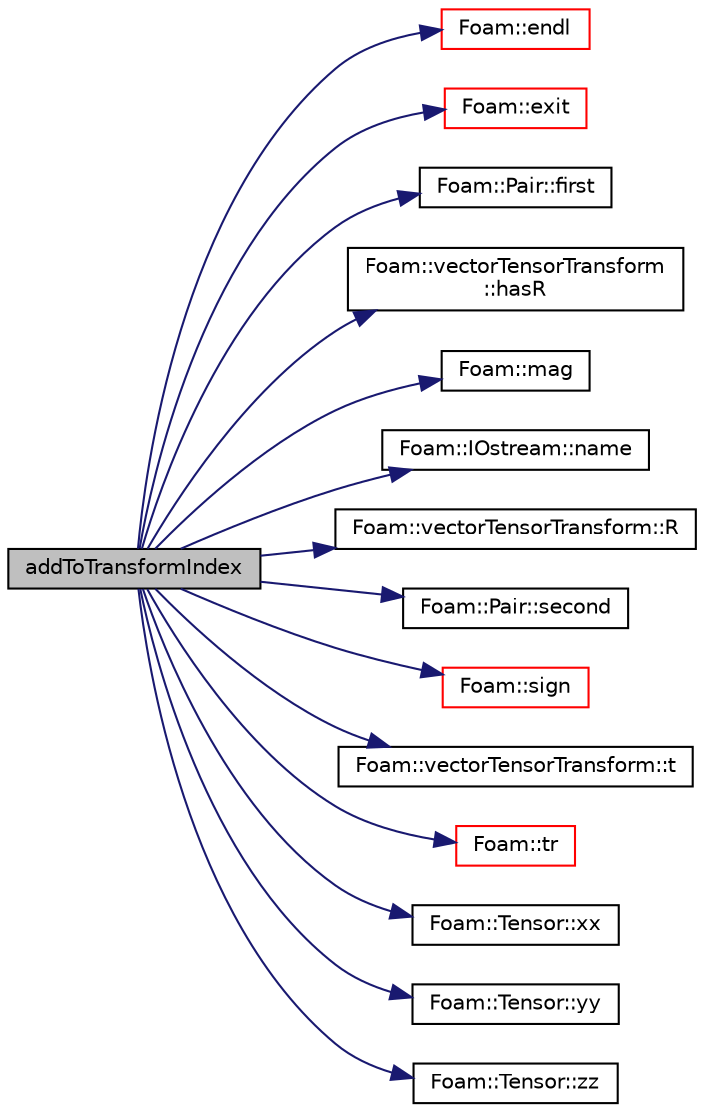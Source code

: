 digraph "addToTransformIndex"
{
  bgcolor="transparent";
  edge [fontname="Helvetica",fontsize="10",labelfontname="Helvetica",labelfontsize="10"];
  node [fontname="Helvetica",fontsize="10",shape=record];
  rankdir="LR";
  Node1 [label="addToTransformIndex",height=0.2,width=0.4,color="black", fillcolor="grey75", style="filled", fontcolor="black"];
  Node1 -> Node2 [color="midnightblue",fontsize="10",style="solid",fontname="Helvetica"];
  Node2 [label="Foam::endl",height=0.2,width=0.4,color="red",URL="$a10675.html#a2db8fe02a0d3909e9351bb4275b23ce4",tooltip="Add newline and flush stream. "];
  Node1 -> Node3 [color="midnightblue",fontsize="10",style="solid",fontname="Helvetica"];
  Node3 [label="Foam::exit",height=0.2,width=0.4,color="red",URL="$a10675.html#a06ca7250d8e89caf05243ec094843642"];
  Node1 -> Node4 [color="midnightblue",fontsize="10",style="solid",fontname="Helvetica"];
  Node4 [label="Foam::Pair::first",height=0.2,width=0.4,color="black",URL="$a01748.html#a69ef5dddb2067ac3fb125632597a61b9",tooltip="Return first. "];
  Node1 -> Node5 [color="midnightblue",fontsize="10",style="solid",fontname="Helvetica"];
  Node5 [label="Foam::vectorTensorTransform\l::hasR",height=0.2,width=0.4,color="black",URL="$a02781.html#a34e232bb6b5ed6e44e21f75a258bf18b"];
  Node1 -> Node6 [color="midnightblue",fontsize="10",style="solid",fontname="Helvetica"];
  Node6 [label="Foam::mag",height=0.2,width=0.4,color="black",URL="$a10675.html#a929da2a3fdcf3dacbbe0487d3a330dae"];
  Node1 -> Node7 [color="midnightblue",fontsize="10",style="solid",fontname="Helvetica"];
  Node7 [label="Foam::IOstream::name",height=0.2,width=0.4,color="black",URL="$a01177.html#ab27acd1d200f0d245337451aa2f31517",tooltip="Return the name of the stream. "];
  Node1 -> Node8 [color="midnightblue",fontsize="10",style="solid",fontname="Helvetica"];
  Node8 [label="Foam::vectorTensorTransform::R",height=0.2,width=0.4,color="black",URL="$a02781.html#a849baaf9e566e9ab9afee603f3d7120e"];
  Node1 -> Node9 [color="midnightblue",fontsize="10",style="solid",fontname="Helvetica"];
  Node9 [label="Foam::Pair::second",height=0.2,width=0.4,color="black",URL="$a01748.html#a4735f680939b3f5fec1e4a8d34549d6f",tooltip="Return second. "];
  Node1 -> Node10 [color="midnightblue",fontsize="10",style="solid",fontname="Helvetica"];
  Node10 [label="Foam::sign",height=0.2,width=0.4,color="red",URL="$a10675.html#a221fd301d6c49c5bd4a6c0f5ccb893b2"];
  Node1 -> Node11 [color="midnightblue",fontsize="10",style="solid",fontname="Helvetica"];
  Node11 [label="Foam::vectorTensorTransform::t",height=0.2,width=0.4,color="black",URL="$a02781.html#a9843788d6d82317212ae7c974d4995de"];
  Node1 -> Node12 [color="midnightblue",fontsize="10",style="solid",fontname="Helvetica"];
  Node12 [label="Foam::tr",height=0.2,width=0.4,color="red",URL="$a10675.html#a16888f82e1accdb4c88dc9573a1dd02e"];
  Node1 -> Node13 [color="midnightblue",fontsize="10",style="solid",fontname="Helvetica"];
  Node13 [label="Foam::Tensor::xx",height=0.2,width=0.4,color="black",URL="$a02551.html#adefeff2f0e457c0e62a5e9d1292e3569"];
  Node1 -> Node14 [color="midnightblue",fontsize="10",style="solid",fontname="Helvetica"];
  Node14 [label="Foam::Tensor::yy",height=0.2,width=0.4,color="black",URL="$a02551.html#a1fabd792063b2f2c0c53693512a5baeb"];
  Node1 -> Node15 [color="midnightblue",fontsize="10",style="solid",fontname="Helvetica"];
  Node15 [label="Foam::Tensor::zz",height=0.2,width=0.4,color="black",URL="$a02551.html#ad557e07a1361f2a9875b25deead0beb8"];
}

